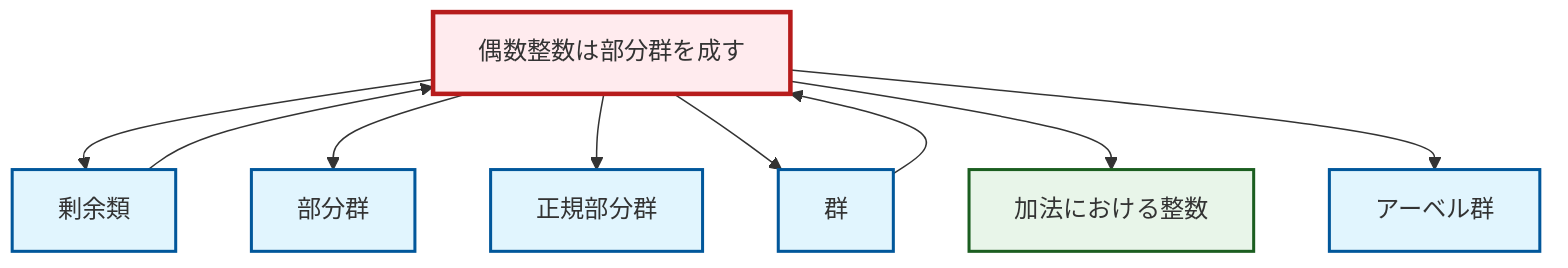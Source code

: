graph TD
    classDef definition fill:#e1f5fe,stroke:#01579b,stroke-width:2px
    classDef theorem fill:#f3e5f5,stroke:#4a148c,stroke-width:2px
    classDef axiom fill:#fff3e0,stroke:#e65100,stroke-width:2px
    classDef example fill:#e8f5e9,stroke:#1b5e20,stroke-width:2px
    classDef current fill:#ffebee,stroke:#b71c1c,stroke-width:3px
    ex-integers-addition["加法における整数"]:::example
    def-abelian-group["アーベル群"]:::definition
    def-normal-subgroup["正規部分群"]:::definition
    def-subgroup["部分群"]:::definition
    ex-even-integers-subgroup["偶数整数は部分群を成す"]:::example
    def-coset["剰余類"]:::definition
    def-group["群"]:::definition
    ex-even-integers-subgroup --> def-coset
    ex-even-integers-subgroup --> def-subgroup
    def-group --> ex-even-integers-subgroup
    ex-even-integers-subgroup --> def-normal-subgroup
    ex-even-integers-subgroup --> def-group
    ex-even-integers-subgroup --> ex-integers-addition
    def-coset --> ex-even-integers-subgroup
    ex-even-integers-subgroup --> def-abelian-group
    class ex-even-integers-subgroup current